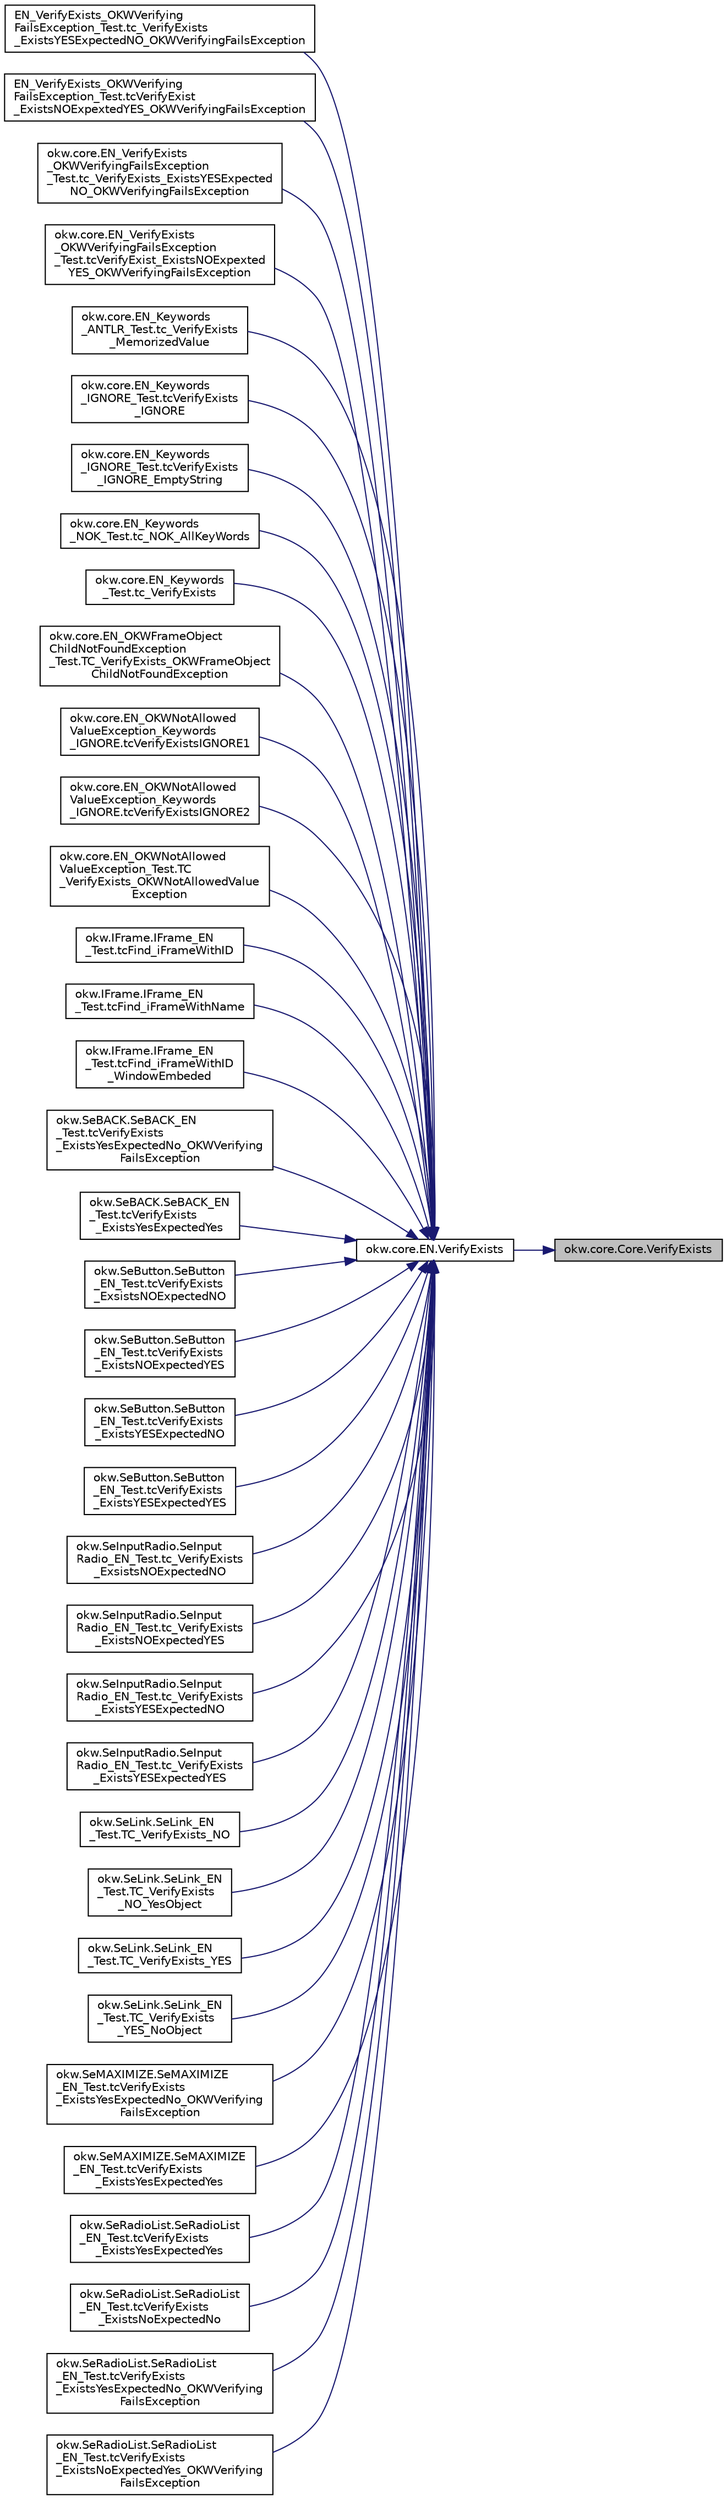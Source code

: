 digraph "okw.core.Core.VerifyExists"
{
 // INTERACTIVE_SVG=YES
 // LATEX_PDF_SIZE
  edge [fontname="Helvetica",fontsize="10",labelfontname="Helvetica",labelfontsize="10"];
  node [fontname="Helvetica",fontsize="10",shape=record];
  rankdir="RL";
  Node4000 [label="okw.core.Core.VerifyExists",height=0.2,width=0.4,color="black", fillcolor="grey75", style="filled", fontcolor="black",tooltip="Prüft, ob das gegebene Objekt existiert."];
  Node4000 -> Node4001 [dir="back",color="midnightblue",fontsize="10",style="solid",fontname="Helvetica"];
  Node4001 [label="okw.core.EN.VerifyExists",height=0.2,width=0.4,color="black", fillcolor="white", style="filled",URL="$classokw_1_1core_1_1_e_n.html#afbdb32a44d83abbf58222e5920004f28",tooltip="Prüft, ob das gegebene Objekt existiert."];
  Node4001 -> Node4002 [dir="back",color="midnightblue",fontsize="10",style="solid",fontname="Helvetica"];
  Node4002 [label="EN_VerifyExists_OKWVerifying\lFailsException_Test.tc_VerifyExists\l_ExistsYESExpectedNO_OKWVerifyingFailsException",height=0.2,width=0.4,color="black", fillcolor="white", style="filled",URL="$class_e_n___verify_exists___o_k_w_verifying_fails_exception___test.html#ad46469e1f777969702b7b8290db96e9a",tooltip="Prüft, ob die Ausnahme OKWVerifyingFailsException bei einem Soll/Ist-Vergleich ausgelöst wird."];
  Node4001 -> Node4003 [dir="back",color="midnightblue",fontsize="10",style="solid",fontname="Helvetica"];
  Node4003 [label="EN_VerifyExists_OKWVerifying\lFailsException_Test.tcVerifyExist\l_ExistsNOExpextedYES_OKWVerifyingFailsException",height=0.2,width=0.4,color="black", fillcolor="white", style="filled",URL="$class_e_n___verify_exists___o_k_w_verifying_fails_exception___test.html#a7090140896a0e2476c8c548bfcab9da6",tooltip="Prüft, ob die Ausnahme OKWVerifyingFailsException bei einem Soll/Ist-Vergleich ausgelöst wird."];
  Node4001 -> Node4004 [dir="back",color="midnightblue",fontsize="10",style="solid",fontname="Helvetica"];
  Node4004 [label="okw.core.EN_VerifyExists\l_OKWVerifyingFailsException\l_Test.tc_VerifyExists_ExistsYESExpected\lNO_OKWVerifyingFailsException",height=0.2,width=0.4,color="black", fillcolor="white", style="filled",URL="$classokw_1_1core_1_1_e_n___verify_exists___o_k_w_verifying_fails_exception___test.html#a2130383dc3dce6634d7a3b4367575e49",tooltip="Prüft, ob die Ausnahme OKWVerifyingFailsException bei einem Soll/Ist-Vergleich ausgelöst wird."];
  Node4001 -> Node4005 [dir="back",color="midnightblue",fontsize="10",style="solid",fontname="Helvetica"];
  Node4005 [label="okw.core.EN_VerifyExists\l_OKWVerifyingFailsException\l_Test.tcVerifyExist_ExistsNOExpexted\lYES_OKWVerifyingFailsException",height=0.2,width=0.4,color="black", fillcolor="white", style="filled",URL="$classokw_1_1core_1_1_e_n___verify_exists___o_k_w_verifying_fails_exception___test.html#aa1d3eda12dec57423561de4e08b12d29",tooltip="Prüft, ob die Ausnahme OKWVerifyingFailsException bei einem Soll/Ist-Vergleich ausgelöst wird."];
  Node4001 -> Node4006 [dir="back",color="midnightblue",fontsize="10",style="solid",fontname="Helvetica"];
  Node4006 [label="okw.core.EN_Keywords\l_ANTLR_Test.tc_VerifyExists\l_MemorizedValue",height=0.2,width=0.4,color="black", fillcolor="white", style="filled",URL="$classokw_1_1core_1_1_e_n___keywords___a_n_t_l_r___test.html#abdee71d00398ea1cae2d3a41e4b424d8",tooltip=" "];
  Node4001 -> Node4007 [dir="back",color="midnightblue",fontsize="10",style="solid",fontname="Helvetica"];
  Node4007 [label="okw.core.EN_Keywords\l_IGNORE_Test.tcVerifyExists\l_IGNORE",height=0.2,width=0.4,color="black", fillcolor="white", style="filled",URL="$classokw_1_1core_1_1_e_n___keywords___i_g_n_o_r_e___test.html#ac4883de015c35ba385e9f4aabbc3ffe0",tooltip="Prüft ob das Schlüsselwort beim Sollwert \"${IGNORE}\" die Ausführung ignoriert."];
  Node4001 -> Node4008 [dir="back",color="midnightblue",fontsize="10",style="solid",fontname="Helvetica"];
  Node4008 [label="okw.core.EN_Keywords\l_IGNORE_Test.tcVerifyExists\l_IGNORE_EmptyString",height=0.2,width=0.4,color="black", fillcolor="white", style="filled",URL="$classokw_1_1core_1_1_e_n___keywords___i_g_n_o_r_e___test.html#a29de8a59f4453138c4ccecfb3e608419",tooltip="Prüft ob das Schlüsselwort beim Sollwert \"\" die Ausführung ignoriert."];
  Node4001 -> Node4009 [dir="back",color="midnightblue",fontsize="10",style="solid",fontname="Helvetica"];
  Node4009 [label="okw.core.EN_Keywords\l_NOK_Test.tc_NOK_AllKeyWords",height=0.2,width=0.4,color="black", fillcolor="white", style="filled",URL="$classokw_1_1core_1_1_e_n___keywords___n_o_k___test.html#a81a960a2341dfb0e27da7871291c84dc",tooltip="Prüft methoden aufruf für einen einfachen Click."];
  Node4001 -> Node4010 [dir="back",color="midnightblue",fontsize="10",style="solid",fontname="Helvetica"];
  Node4010 [label="okw.core.EN_Keywords\l_Test.tc_VerifyExists",height=0.2,width=0.4,color="black", fillcolor="white", style="filled",URL="$classokw_1_1core_1_1_e_n___keywords___test.html#a8a804aa475fe4e5b89887345adfdb312",tooltip="\"Normaler\" Testfall für das Schlüsselwort VerifyExists."];
  Node4001 -> Node4011 [dir="back",color="midnightblue",fontsize="10",style="solid",fontname="Helvetica"];
  Node4011 [label="okw.core.EN_OKWFrameObject\lChildNotFoundException\l_Test.TC_VerifyExists_OKWFrameObject\lChildNotFoundException",height=0.2,width=0.4,color="black", fillcolor="white", style="filled",URL="$classokw_1_1core_1_1_e_n___o_k_w_frame_object_child_not_found_exception___test.html#ad5171c21b85fa5f3c77af61d15900d48",tooltip="Prüft ob die Ausnahme OKWFrameObjectChildNotFoundException durch die LFC-VerifyExists ausgelöst wird,..."];
  Node4001 -> Node4012 [dir="back",color="midnightblue",fontsize="10",style="solid",fontname="Helvetica"];
  Node4012 [label="okw.core.EN_OKWNotAllowed\lValueException_Keywords\l_IGNORE.tcVerifyExistsIGNORE1",height=0.2,width=0.4,color="black", fillcolor="white", style="filled",URL="$classokw_1_1core_1_1_e_n___o_k_w_not_allowed_value_exception___keywords___i_g_n_o_r_e.html#ae916bd8b565e8a0dc3072aab808afff5",tooltip="Prüft ob \"${IGNORE} \" die Ausnahme okw.exceptions.OKWNotAllowedValueException auslöst."];
  Node4001 -> Node4013 [dir="back",color="midnightblue",fontsize="10",style="solid",fontname="Helvetica"];
  Node4013 [label="okw.core.EN_OKWNotAllowed\lValueException_Keywords\l_IGNORE.tcVerifyExistsIGNORE2",height=0.2,width=0.4,color="black", fillcolor="white", style="filled",URL="$classokw_1_1core_1_1_e_n___o_k_w_not_allowed_value_exception___keywords___i_g_n_o_r_e.html#a28ed22208a9ecf63b3d82cf930b33d3d",tooltip="Prüft ob \"\"${IGNORE}${TCN}\" die Ausnahme okw.exceptions.OKWNotAllowedValueException auslöst."];
  Node4001 -> Node4014 [dir="back",color="midnightblue",fontsize="10",style="solid",fontname="Helvetica"];
  Node4014 [label="okw.core.EN_OKWNotAllowed\lValueException_Test.TC\l_VerifyExists_OKWNotAllowedValue\lException",height=0.2,width=0.4,color="black", fillcolor="white", style="filled",URL="$classokw_1_1core_1_1_e_n___o_k_w_not_allowed_value_exception___test.html#ad481169293cc4f455a075acc29290bcc",tooltip="Prüft ob die Ausnahme OKWNotAllowedValueException durch die LFC-VerifyExists ausgelöst wird,..."];
  Node4001 -> Node4015 [dir="back",color="midnightblue",fontsize="10",style="solid",fontname="Helvetica"];
  Node4015 [label="okw.IFrame.IFrame_EN\l_Test.tcFind_iFrameWithID",height=0.2,width=0.4,color="black", fillcolor="white", style="filled",URL="$classokw_1_1_i_frame_1_1_i_frame___e_n___test.html#ab1e815f02e65054073caf3ebc7419b7d",tooltip="Testet die Implementierung des Schlüsselwortes ClickOn( FN ) für Klasse SeBACK ."];
  Node4001 -> Node4016 [dir="back",color="midnightblue",fontsize="10",style="solid",fontname="Helvetica"];
  Node4016 [label="okw.IFrame.IFrame_EN\l_Test.tcFind_iFrameWithName",height=0.2,width=0.4,color="black", fillcolor="white", style="filled",URL="$classokw_1_1_i_frame_1_1_i_frame___e_n___test.html#a7dd33e09d8a90379b6007fffd3b79684",tooltip="Testet die Implementierung des Schlüsselwortes ClickOn( FN ) für Klasse SeBACK ."];
  Node4001 -> Node4017 [dir="back",color="midnightblue",fontsize="10",style="solid",fontname="Helvetica"];
  Node4017 [label="okw.IFrame.IFrame_EN\l_Test.tcFind_iFrameWithID\l_WindowEmbeded",height=0.2,width=0.4,color="black", fillcolor="white", style="filled",URL="$classokw_1_1_i_frame_1_1_i_frame___e_n___test.html#a7aaaee2e40921df4f548e8c908f2935b",tooltip="Testet die Implementierung des Schlüsselwortes ClickOn( FN ) für Klasse SeBACK ."];
  Node4001 -> Node4018 [dir="back",color="midnightblue",fontsize="10",style="solid",fontname="Helvetica"];
  Node4018 [label="okw.SeBACK.SeBACK_EN\l_Test.tcVerifyExists\l_ExistsYesExpectedNo_OKWVerifying\lFailsException",height=0.2,width=0.4,color="black", fillcolor="white", style="filled",URL="$classokw_1_1_se_b_a_c_k_1_1_se_b_a_c_k___e_n___test.html#a536ff38be47c762431a921468ce8f740",tooltip="Test des Schlüsselwortes \"VerifyExists( FN, ExpVal ) für SeBACK."];
  Node4001 -> Node4019 [dir="back",color="midnightblue",fontsize="10",style="solid",fontname="Helvetica"];
  Node4019 [label="okw.SeBACK.SeBACK_EN\l_Test.tcVerifyExists\l_ExistsYesExpectedYes",height=0.2,width=0.4,color="black", fillcolor="white", style="filled",URL="$classokw_1_1_se_b_a_c_k_1_1_se_b_a_c_k___e_n___test.html#a054bc346b01a039723a8ed82d280c0db",tooltip="Prüft ob das BACK existiert."];
  Node4001 -> Node4020 [dir="back",color="midnightblue",fontsize="10",style="solid",fontname="Helvetica"];
  Node4020 [label="okw.SeButton.SeButton\l_EN_Test.tcVerifyExists\l_ExsistsNOExpectedNO",height=0.2,width=0.4,color="black", fillcolor="white", style="filled",URL="$classokw_1_1_se_button_1_1_se_button___e_n___test.html#ab4b715fb0a574ee598f3aa2bc802d804",tooltip="Test des Schlüsselwortes VerifyExists für den GUI-Adapter SeButton."];
  Node4001 -> Node4021 [dir="back",color="midnightblue",fontsize="10",style="solid",fontname="Helvetica"];
  Node4021 [label="okw.SeButton.SeButton\l_EN_Test.tcVerifyExists\l_ExistsNOExpectedYES",height=0.2,width=0.4,color="black", fillcolor="white", style="filled",URL="$classokw_1_1_se_button_1_1_se_button___e_n___test.html#aff3f951a968907f24ea774a785258c9b",tooltip="Test des Schlüsselwortes VerifyExists für den GUI-Adapter SeButton."];
  Node4001 -> Node4022 [dir="back",color="midnightblue",fontsize="10",style="solid",fontname="Helvetica"];
  Node4022 [label="okw.SeButton.SeButton\l_EN_Test.tcVerifyExists\l_ExistsYESExpectedNO",height=0.2,width=0.4,color="black", fillcolor="white", style="filled",URL="$classokw_1_1_se_button_1_1_se_button___e_n___test.html#ada3290f0884d987b3e7fd7d21a7d9f46",tooltip="Test des Schlüsselwortes VerifyExists für den GUI-Adapter SeButton."];
  Node4001 -> Node4023 [dir="back",color="midnightblue",fontsize="10",style="solid",fontname="Helvetica"];
  Node4023 [label="okw.SeButton.SeButton\l_EN_Test.tcVerifyExists\l_ExistsYESExpectedYES",height=0.2,width=0.4,color="black", fillcolor="white", style="filled",URL="$classokw_1_1_se_button_1_1_se_button___e_n___test.html#a813004a00101e845ab8208241891b843",tooltip="Test des Schlüsselwortes VerifyExists für den GUI-Adapter SeButton."];
  Node4001 -> Node4024 [dir="back",color="midnightblue",fontsize="10",style="solid",fontname="Helvetica"];
  Node4024 [label="okw.SeInputRadio.SeInput\lRadio_EN_Test.tc_VerifyExists\l_ExsistsNOExpectedNO",height=0.2,width=0.4,color="black", fillcolor="white", style="filled",URL="$classokw_1_1_se_input_radio_1_1_se_input_radio___e_n___test.html#a864069c64cc340e4dc2a143d98067c71",tooltip="Test des Schlüsselwortes VerifyExists für den GUI-Adapter SeInputRadio."];
  Node4001 -> Node4025 [dir="back",color="midnightblue",fontsize="10",style="solid",fontname="Helvetica"];
  Node4025 [label="okw.SeInputRadio.SeInput\lRadio_EN_Test.tc_VerifyExists\l_ExistsNOExpectedYES",height=0.2,width=0.4,color="black", fillcolor="white", style="filled",URL="$classokw_1_1_se_input_radio_1_1_se_input_radio___e_n___test.html#a691960702300c79158a5be7e06026110",tooltip="Test des Schlüsselwortes VerifyExists für den GUI-Adapter SeInputRadio."];
  Node4001 -> Node4026 [dir="back",color="midnightblue",fontsize="10",style="solid",fontname="Helvetica"];
  Node4026 [label="okw.SeInputRadio.SeInput\lRadio_EN_Test.tc_VerifyExists\l_ExistsYESExpectedNO",height=0.2,width=0.4,color="black", fillcolor="white", style="filled",URL="$classokw_1_1_se_input_radio_1_1_se_input_radio___e_n___test.html#a36dde073e7ea2aaa99cac15f1a72a237",tooltip="Test des Schlüsselwortes VerifyExists für den GUI-Adapter SeInputRadio."];
  Node4001 -> Node4027 [dir="back",color="midnightblue",fontsize="10",style="solid",fontname="Helvetica"];
  Node4027 [label="okw.SeInputRadio.SeInput\lRadio_EN_Test.tc_VerifyExists\l_ExistsYESExpectedYES",height=0.2,width=0.4,color="black", fillcolor="white", style="filled",URL="$classokw_1_1_se_input_radio_1_1_se_input_radio___e_n___test.html#a5080b6f0c5fcac13a91b92561ac2bc08",tooltip="Test des Schlüsselwortes VerifyExists für den GUI-Adapter SeInputRadio."];
  Node4001 -> Node4028 [dir="back",color="midnightblue",fontsize="10",style="solid",fontname="Helvetica"];
  Node4028 [label="okw.SeLink.SeLink_EN\l_Test.TC_VerifyExists_NO",height=0.2,width=0.4,color="black", fillcolor="white", style="filled",URL="$classokw_1_1_se_link_1_1_se_link___e_n___test.html#a1dad73224a73a01e6c896e96430a982f",tooltip="Prüft die Methode SeLink.MemorizeToolTip."];
  Node4001 -> Node4029 [dir="back",color="midnightblue",fontsize="10",style="solid",fontname="Helvetica"];
  Node4029 [label="okw.SeLink.SeLink_EN\l_Test.TC_VerifyExists\l_NO_YesObject",height=0.2,width=0.4,color="black", fillcolor="white", style="filled",URL="$classokw_1_1_se_link_1_1_se_link___e_n___test.html#a6c80c87a06244c2f38eb3f95504c8622",tooltip="Prüft die Methode SeLink.VerifyExists."];
  Node4001 -> Node4030 [dir="back",color="midnightblue",fontsize="10",style="solid",fontname="Helvetica"];
  Node4030 [label="okw.SeLink.SeLink_EN\l_Test.TC_VerifyExists_YES",height=0.2,width=0.4,color="black", fillcolor="white", style="filled",URL="$classokw_1_1_se_link_1_1_se_link___e_n___test.html#ac0895c8bd1e1aca4006c1072f68d6890",tooltip="Prüft die Methode SeLink.VerifyExists."];
  Node4001 -> Node4031 [dir="back",color="midnightblue",fontsize="10",style="solid",fontname="Helvetica"];
  Node4031 [label="okw.SeLink.SeLink_EN\l_Test.TC_VerifyExists\l_YES_NoObject",height=0.2,width=0.4,color="black", fillcolor="white", style="filled",URL="$classokw_1_1_se_link_1_1_se_link___e_n___test.html#a1fad39475422a862685d82bc548203b8",tooltip="Prüft die Methode SeLink.VerifyExists."];
  Node4001 -> Node4032 [dir="back",color="midnightblue",fontsize="10",style="solid",fontname="Helvetica"];
  Node4032 [label="okw.SeMAXIMIZE.SeMAXIMIZE\l_EN_Test.tcVerifyExists\l_ExistsYesExpectedNo_OKWVerifying\lFailsException",height=0.2,width=0.4,color="black", fillcolor="white", style="filled",URL="$classokw_1_1_se_m_a_x_i_m_i_z_e_1_1_se_m_a_x_i_m_i_z_e___e_n___test.html#a42aa1e1f400c3e4eb6c5d0e6f2bbb1c7",tooltip="Test des Schlüsselwortes \"VerifyExists( FN, ExpVal ) für SeMAXIMIZE."];
  Node4001 -> Node4033 [dir="back",color="midnightblue",fontsize="10",style="solid",fontname="Helvetica"];
  Node4033 [label="okw.SeMAXIMIZE.SeMAXIMIZE\l_EN_Test.tcVerifyExists\l_ExistsYesExpectedYes",height=0.2,width=0.4,color="black", fillcolor="white", style="filled",URL="$classokw_1_1_se_m_a_x_i_m_i_z_e_1_1_se_m_a_x_i_m_i_z_e___e_n___test.html#a307e5f50f0c7dabbd0da823babc79a65",tooltip="Prüft ob das MAXIMIZE existiert."];
  Node4001 -> Node4034 [dir="back",color="midnightblue",fontsize="10",style="solid",fontname="Helvetica"];
  Node4034 [label="okw.SeRadioList.SeRadioList\l_EN_Test.tcVerifyExists\l_ExistsYesExpectedYes",height=0.2,width=0.4,color="black", fillcolor="white", style="filled",URL="$classokw_1_1_se_radio_list_1_1_se_radio_list___e_n___test.html#a5b5815df1ca3e8fb2c653c4d1c31b1cd",tooltip="Prüft die Methode SeRadioList.VerifyExists."];
  Node4001 -> Node4035 [dir="back",color="midnightblue",fontsize="10",style="solid",fontname="Helvetica"];
  Node4035 [label="okw.SeRadioList.SeRadioList\l_EN_Test.tcVerifyExists\l_ExistsNoExpectedNo",height=0.2,width=0.4,color="black", fillcolor="white", style="filled",URL="$classokw_1_1_se_radio_list_1_1_se_radio_list___e_n___test.html#a75ea555d32e9d7f44e3680079c203ad1",tooltip="Prüft die Methode SeRadioList.VerifyExists."];
  Node4001 -> Node4036 [dir="back",color="midnightblue",fontsize="10",style="solid",fontname="Helvetica"];
  Node4036 [label="okw.SeRadioList.SeRadioList\l_EN_Test.tcVerifyExists\l_ExistsYesExpectedNo_OKWVerifying\lFailsException",height=0.2,width=0.4,color="black", fillcolor="white", style="filled",URL="$classokw_1_1_se_radio_list_1_1_se_radio_list___e_n___test.html#a33e9bd8765498402d4c38f59a0bc1065",tooltip="Prüft die Methode SeRadioList.VerifyExists."];
  Node4001 -> Node4037 [dir="back",color="midnightblue",fontsize="10",style="solid",fontname="Helvetica"];
  Node4037 [label="okw.SeRadioList.SeRadioList\l_EN_Test.tcVerifyExists\l_ExistsNoExpectedYes_OKWVerifying\lFailsException",height=0.2,width=0.4,color="black", fillcolor="white", style="filled",URL="$classokw_1_1_se_radio_list_1_1_se_radio_list___e_n___test.html#ad99e281a6a6b207d5404f07842d08115",tooltip="Prüft die Methode SeRadioList.VerifyExists."];
}
